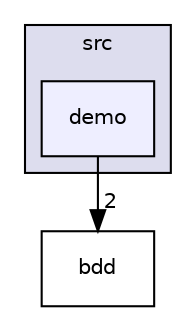 digraph "src/demo" {
  compound=true
  node [ fontsize="10", fontname="Helvetica"];
  edge [ labelfontsize="10", labelfontname="Helvetica"];
  subgraph clusterdir_68267d1309a1af8e8297ef4c3efbcdba {
    graph [ bgcolor="#ddddee", pencolor="black", label="src" fontname="Helvetica", fontsize="10", URL="dir_68267d1309a1af8e8297ef4c3efbcdba.html"]
  dir_ea2db1c5c9ef405bfa9ccf9d4f68ec9b [shape=box, label="demo", style="filled", fillcolor="#eeeeff", pencolor="black", URL="dir_ea2db1c5c9ef405bfa9ccf9d4f68ec9b.html"];
  }
  dir_530584a44dee1d0441044fd655f8cc06 [shape=box label="bdd" URL="dir_530584a44dee1d0441044fd655f8cc06.html"];
  dir_ea2db1c5c9ef405bfa9ccf9d4f68ec9b->dir_530584a44dee1d0441044fd655f8cc06 [headlabel="2", labeldistance=1.5 headhref="dir_000002_000001.html"];
}
